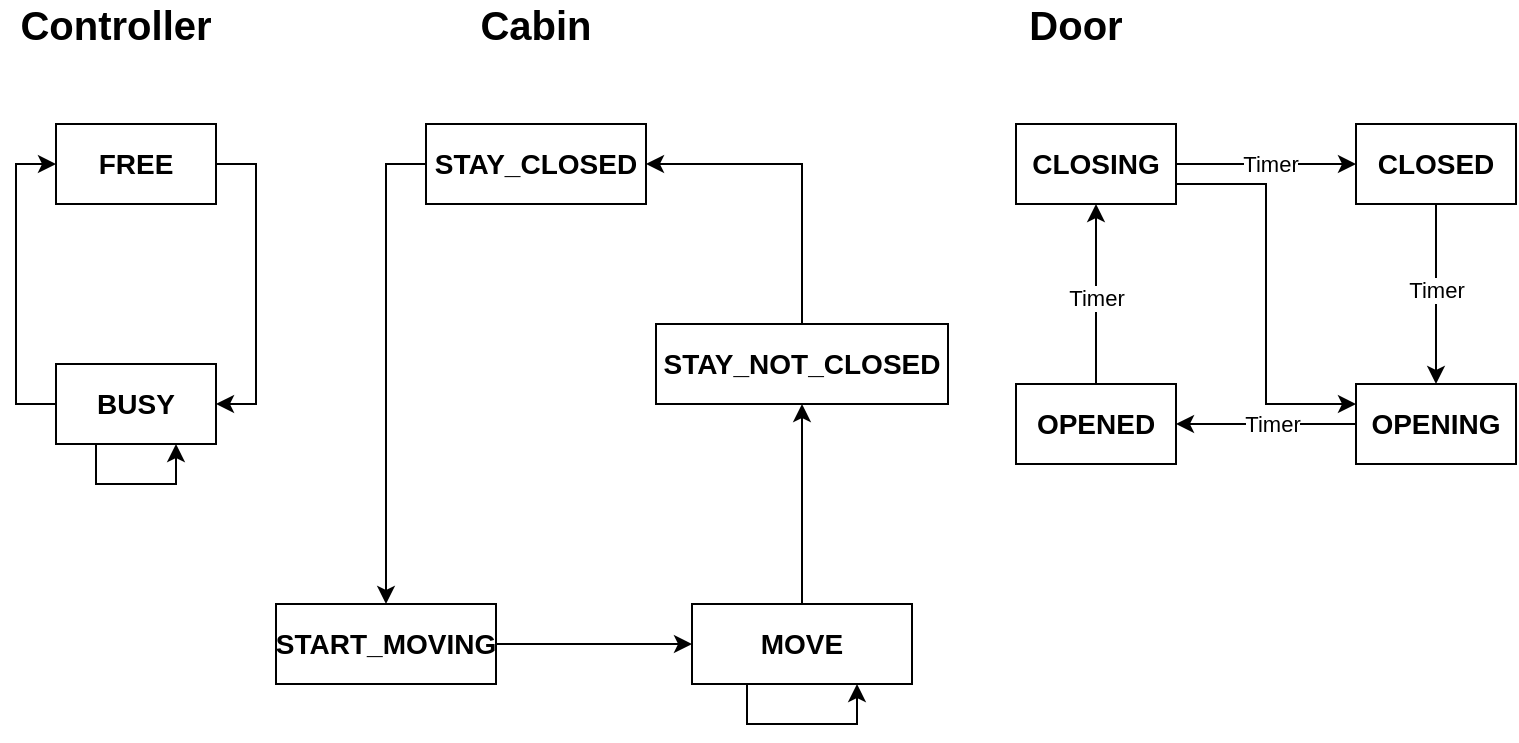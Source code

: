 <mxfile version="14.7.6" type="device"><diagram id="pXTczaSzQfSWc8VWZ2sP" name="Page-1"><mxGraphModel dx="865" dy="483" grid="1" gridSize="10" guides="1" tooltips="1" connect="1" arrows="1" fold="1" page="1" pageScale="1" pageWidth="827" pageHeight="1169" math="0" shadow="0"><root><mxCell id="0"/><mxCell id="1" parent="0"/><mxCell id="-6WT603YrLMERptio-CT-6" style="edgeStyle=orthogonalEdgeStyle;rounded=0;orthogonalLoop=1;jettySize=auto;html=1;exitX=1;exitY=0.5;exitDx=0;exitDy=0;entryX=1;entryY=0.5;entryDx=0;entryDy=0;" edge="1" parent="1" source="-6WT603YrLMERptio-CT-1" target="-6WT603YrLMERptio-CT-3"><mxGeometry relative="1" as="geometry"/></mxCell><mxCell id="-6WT603YrLMERptio-CT-1" value="&lt;b&gt;&lt;font style=&quot;font-size: 14px&quot;&gt;FREE&lt;/font&gt;&lt;/b&gt;" style="rounded=0;whiteSpace=wrap;html=1;" vertex="1" parent="1"><mxGeometry x="50" y="200" width="80" height="40" as="geometry"/></mxCell><mxCell id="-6WT603YrLMERptio-CT-5" style="edgeStyle=orthogonalEdgeStyle;rounded=0;orthogonalLoop=1;jettySize=auto;html=1;exitX=0;exitY=0.5;exitDx=0;exitDy=0;entryX=0;entryY=0.5;entryDx=0;entryDy=0;" edge="1" parent="1" source="-6WT603YrLMERptio-CT-3" target="-6WT603YrLMERptio-CT-1"><mxGeometry relative="1" as="geometry"/></mxCell><mxCell id="-6WT603YrLMERptio-CT-3" value="&lt;b&gt;&lt;font style=&quot;font-size: 14px&quot;&gt;BUSY&lt;/font&gt;&lt;/b&gt;" style="rounded=0;whiteSpace=wrap;html=1;" vertex="1" parent="1"><mxGeometry x="50" y="320" width="80" height="40" as="geometry"/></mxCell><mxCell id="-6WT603YrLMERptio-CT-33" style="edgeStyle=orthogonalEdgeStyle;rounded=0;orthogonalLoop=1;jettySize=auto;html=1;exitX=0;exitY=0.5;exitDx=0;exitDy=0;entryX=0.5;entryY=0;entryDx=0;entryDy=0;" edge="1" parent="1" source="-6WT603YrLMERptio-CT-4" target="-6WT603YrLMERptio-CT-25"><mxGeometry relative="1" as="geometry"/></mxCell><mxCell id="-6WT603YrLMERptio-CT-4" value="&lt;b&gt;&lt;font style=&quot;font-size: 14px&quot;&gt;STAY_CLOSED&lt;/font&gt;&lt;/b&gt;" style="rounded=0;whiteSpace=wrap;html=1;" vertex="1" parent="1"><mxGeometry x="235" y="200" width="110" height="40" as="geometry"/></mxCell><mxCell id="-6WT603YrLMERptio-CT-7" style="edgeStyle=orthogonalEdgeStyle;rounded=0;orthogonalLoop=1;jettySize=auto;html=1;exitX=0.25;exitY=1;exitDx=0;exitDy=0;entryX=0.75;entryY=1;entryDx=0;entryDy=0;" edge="1" parent="1" source="-6WT603YrLMERptio-CT-3" target="-6WT603YrLMERptio-CT-3"><mxGeometry relative="1" as="geometry"/></mxCell><mxCell id="-6WT603YrLMERptio-CT-8" value="&lt;font style=&quot;font-size: 20px&quot;&gt;&lt;b&gt;Controller&lt;/b&gt;&lt;/font&gt;" style="text;html=1;strokeColor=none;fillColor=none;align=center;verticalAlign=middle;whiteSpace=wrap;rounded=0;" vertex="1" parent="1"><mxGeometry x="60" y="140" width="40" height="20" as="geometry"/></mxCell><mxCell id="-6WT603YrLMERptio-CT-14" style="edgeStyle=orthogonalEdgeStyle;rounded=0;orthogonalLoop=1;jettySize=auto;html=1;exitX=1;exitY=0.75;exitDx=0;exitDy=0;entryX=0;entryY=0.25;entryDx=0;entryDy=0;" edge="1" parent="1" source="-6WT603YrLMERptio-CT-9" target="-6WT603YrLMERptio-CT-12"><mxGeometry relative="1" as="geometry"/></mxCell><mxCell id="-6WT603YrLMERptio-CT-17" style="edgeStyle=orthogonalEdgeStyle;rounded=0;orthogonalLoop=1;jettySize=auto;html=1;exitX=1;exitY=0.5;exitDx=0;exitDy=0;entryX=0;entryY=0.5;entryDx=0;entryDy=0;" edge="1" parent="1" source="-6WT603YrLMERptio-CT-9" target="-6WT603YrLMERptio-CT-11"><mxGeometry relative="1" as="geometry"/></mxCell><mxCell id="-6WT603YrLMERptio-CT-22" value="Timer" style="edgeLabel;html=1;align=center;verticalAlign=middle;resizable=0;points=[];" vertex="1" connectable="0" parent="-6WT603YrLMERptio-CT-17"><mxGeometry x="0.03" relative="1" as="geometry"><mxPoint as="offset"/></mxGeometry></mxCell><mxCell id="-6WT603YrLMERptio-CT-9" value="&lt;b&gt;&lt;font style=&quot;font-size: 14px&quot;&gt;CLOSING&lt;/font&gt;&lt;/b&gt;" style="rounded=0;whiteSpace=wrap;html=1;" vertex="1" parent="1"><mxGeometry x="530" y="200" width="80" height="40" as="geometry"/></mxCell><mxCell id="-6WT603YrLMERptio-CT-13" style="edgeStyle=orthogonalEdgeStyle;rounded=0;orthogonalLoop=1;jettySize=auto;html=1;exitX=0.5;exitY=0;exitDx=0;exitDy=0;" edge="1" parent="1" source="-6WT603YrLMERptio-CT-10" target="-6WT603YrLMERptio-CT-9"><mxGeometry relative="1" as="geometry"/></mxCell><mxCell id="-6WT603YrLMERptio-CT-18" value="Timer" style="edgeLabel;html=1;align=center;verticalAlign=middle;resizable=0;points=[];" vertex="1" connectable="0" parent="-6WT603YrLMERptio-CT-13"><mxGeometry x="-0.048" relative="1" as="geometry"><mxPoint as="offset"/></mxGeometry></mxCell><mxCell id="-6WT603YrLMERptio-CT-10" value="&lt;b&gt;&lt;font style=&quot;font-size: 14px&quot;&gt;OPENED&lt;/font&gt;&lt;/b&gt;" style="rounded=0;whiteSpace=wrap;html=1;" vertex="1" parent="1"><mxGeometry x="530" y="330" width="80" height="40" as="geometry"/></mxCell><mxCell id="-6WT603YrLMERptio-CT-16" style="edgeStyle=orthogonalEdgeStyle;rounded=0;orthogonalLoop=1;jettySize=auto;html=1;exitX=0.5;exitY=1;exitDx=0;exitDy=0;entryX=0.5;entryY=0;entryDx=0;entryDy=0;" edge="1" parent="1" source="-6WT603YrLMERptio-CT-11" target="-6WT603YrLMERptio-CT-12"><mxGeometry relative="1" as="geometry"/></mxCell><mxCell id="-6WT603YrLMERptio-CT-21" value="Timer" style="edgeLabel;html=1;align=center;verticalAlign=middle;resizable=0;points=[];" vertex="1" connectable="0" parent="-6WT603YrLMERptio-CT-16"><mxGeometry x="-0.056" relative="1" as="geometry"><mxPoint as="offset"/></mxGeometry></mxCell><mxCell id="-6WT603YrLMERptio-CT-11" value="&lt;b&gt;&lt;font style=&quot;font-size: 14px&quot;&gt;CLOSED&lt;/font&gt;&lt;/b&gt;" style="rounded=0;whiteSpace=wrap;html=1;" vertex="1" parent="1"><mxGeometry x="700" y="200" width="80" height="40" as="geometry"/></mxCell><mxCell id="-6WT603YrLMERptio-CT-15" style="edgeStyle=orthogonalEdgeStyle;rounded=0;orthogonalLoop=1;jettySize=auto;html=1;exitX=0;exitY=0.5;exitDx=0;exitDy=0;entryX=1;entryY=0.5;entryDx=0;entryDy=0;" edge="1" parent="1" source="-6WT603YrLMERptio-CT-12" target="-6WT603YrLMERptio-CT-10"><mxGeometry relative="1" as="geometry"/></mxCell><mxCell id="-6WT603YrLMERptio-CT-19" value="Timer" style="edgeLabel;html=1;align=center;verticalAlign=middle;resizable=0;points=[];" vertex="1" connectable="0" parent="-6WT603YrLMERptio-CT-15"><mxGeometry x="-0.059" relative="1" as="geometry"><mxPoint as="offset"/></mxGeometry></mxCell><mxCell id="-6WT603YrLMERptio-CT-12" value="&lt;b&gt;&lt;font style=&quot;font-size: 14px&quot;&gt;OPENING&lt;/font&gt;&lt;/b&gt;" style="rounded=0;whiteSpace=wrap;html=1;" vertex="1" parent="1"><mxGeometry x="700" y="330" width="80" height="40" as="geometry"/></mxCell><mxCell id="-6WT603YrLMERptio-CT-23" value="&lt;font style=&quot;font-size: 20px&quot;&gt;&lt;b&gt;Cabin&lt;/b&gt;&lt;/font&gt;" style="text;html=1;strokeColor=none;fillColor=none;align=center;verticalAlign=middle;whiteSpace=wrap;rounded=0;" vertex="1" parent="1"><mxGeometry x="270" y="140" width="40" height="20" as="geometry"/></mxCell><mxCell id="-6WT603YrLMERptio-CT-24" value="&lt;font style=&quot;font-size: 20px&quot;&gt;&lt;b&gt;Door&lt;/b&gt;&lt;/font&gt;" style="text;html=1;strokeColor=none;fillColor=none;align=center;verticalAlign=middle;whiteSpace=wrap;rounded=0;" vertex="1" parent="1"><mxGeometry x="540" y="140" width="40" height="20" as="geometry"/></mxCell><mxCell id="-6WT603YrLMERptio-CT-28" style="edgeStyle=orthogonalEdgeStyle;rounded=0;orthogonalLoop=1;jettySize=auto;html=1;exitX=1;exitY=0.5;exitDx=0;exitDy=0;entryX=0;entryY=0.5;entryDx=0;entryDy=0;" edge="1" parent="1" source="-6WT603YrLMERptio-CT-25" target="-6WT603YrLMERptio-CT-26"><mxGeometry relative="1" as="geometry"/></mxCell><mxCell id="-6WT603YrLMERptio-CT-25" value="&lt;b&gt;&lt;font style=&quot;font-size: 14px&quot;&gt;START_MOVING&lt;/font&gt;&lt;/b&gt;" style="rounded=0;whiteSpace=wrap;html=1;" vertex="1" parent="1"><mxGeometry x="160" y="440" width="110" height="40" as="geometry"/></mxCell><mxCell id="-6WT603YrLMERptio-CT-35" style="edgeStyle=orthogonalEdgeStyle;rounded=0;orthogonalLoop=1;jettySize=auto;html=1;exitX=0.5;exitY=0;exitDx=0;exitDy=0;entryX=0.5;entryY=1;entryDx=0;entryDy=0;" edge="1" parent="1" source="-6WT603YrLMERptio-CT-26" target="-6WT603YrLMERptio-CT-27"><mxGeometry relative="1" as="geometry"/></mxCell><mxCell id="-6WT603YrLMERptio-CT-26" value="&lt;b&gt;&lt;font style=&quot;font-size: 14px&quot;&gt;MOVE&lt;/font&gt;&lt;/b&gt;" style="rounded=0;whiteSpace=wrap;html=1;" vertex="1" parent="1"><mxGeometry x="368" y="440" width="110" height="40" as="geometry"/></mxCell><mxCell id="-6WT603YrLMERptio-CT-32" style="edgeStyle=orthogonalEdgeStyle;rounded=0;orthogonalLoop=1;jettySize=auto;html=1;exitX=0.5;exitY=0;exitDx=0;exitDy=0;entryX=1;entryY=0.5;entryDx=0;entryDy=0;" edge="1" parent="1" source="-6WT603YrLMERptio-CT-27" target="-6WT603YrLMERptio-CT-4"><mxGeometry relative="1" as="geometry"/></mxCell><mxCell id="-6WT603YrLMERptio-CT-27" value="&lt;b&gt;&lt;font style=&quot;font-size: 14px&quot;&gt;STAY_NOT_CLOSED&lt;/font&gt;&lt;/b&gt;" style="rounded=0;whiteSpace=wrap;html=1;" vertex="1" parent="1"><mxGeometry x="350" y="300" width="146" height="40" as="geometry"/></mxCell><mxCell id="-6WT603YrLMERptio-CT-29" style="edgeStyle=orthogonalEdgeStyle;rounded=0;orthogonalLoop=1;jettySize=auto;html=1;exitX=0.25;exitY=1;exitDx=0;exitDy=0;entryX=0.75;entryY=1;entryDx=0;entryDy=0;" edge="1" parent="1" source="-6WT603YrLMERptio-CT-26" target="-6WT603YrLMERptio-CT-26"><mxGeometry relative="1" as="geometry"/></mxCell></root></mxGraphModel></diagram></mxfile>
